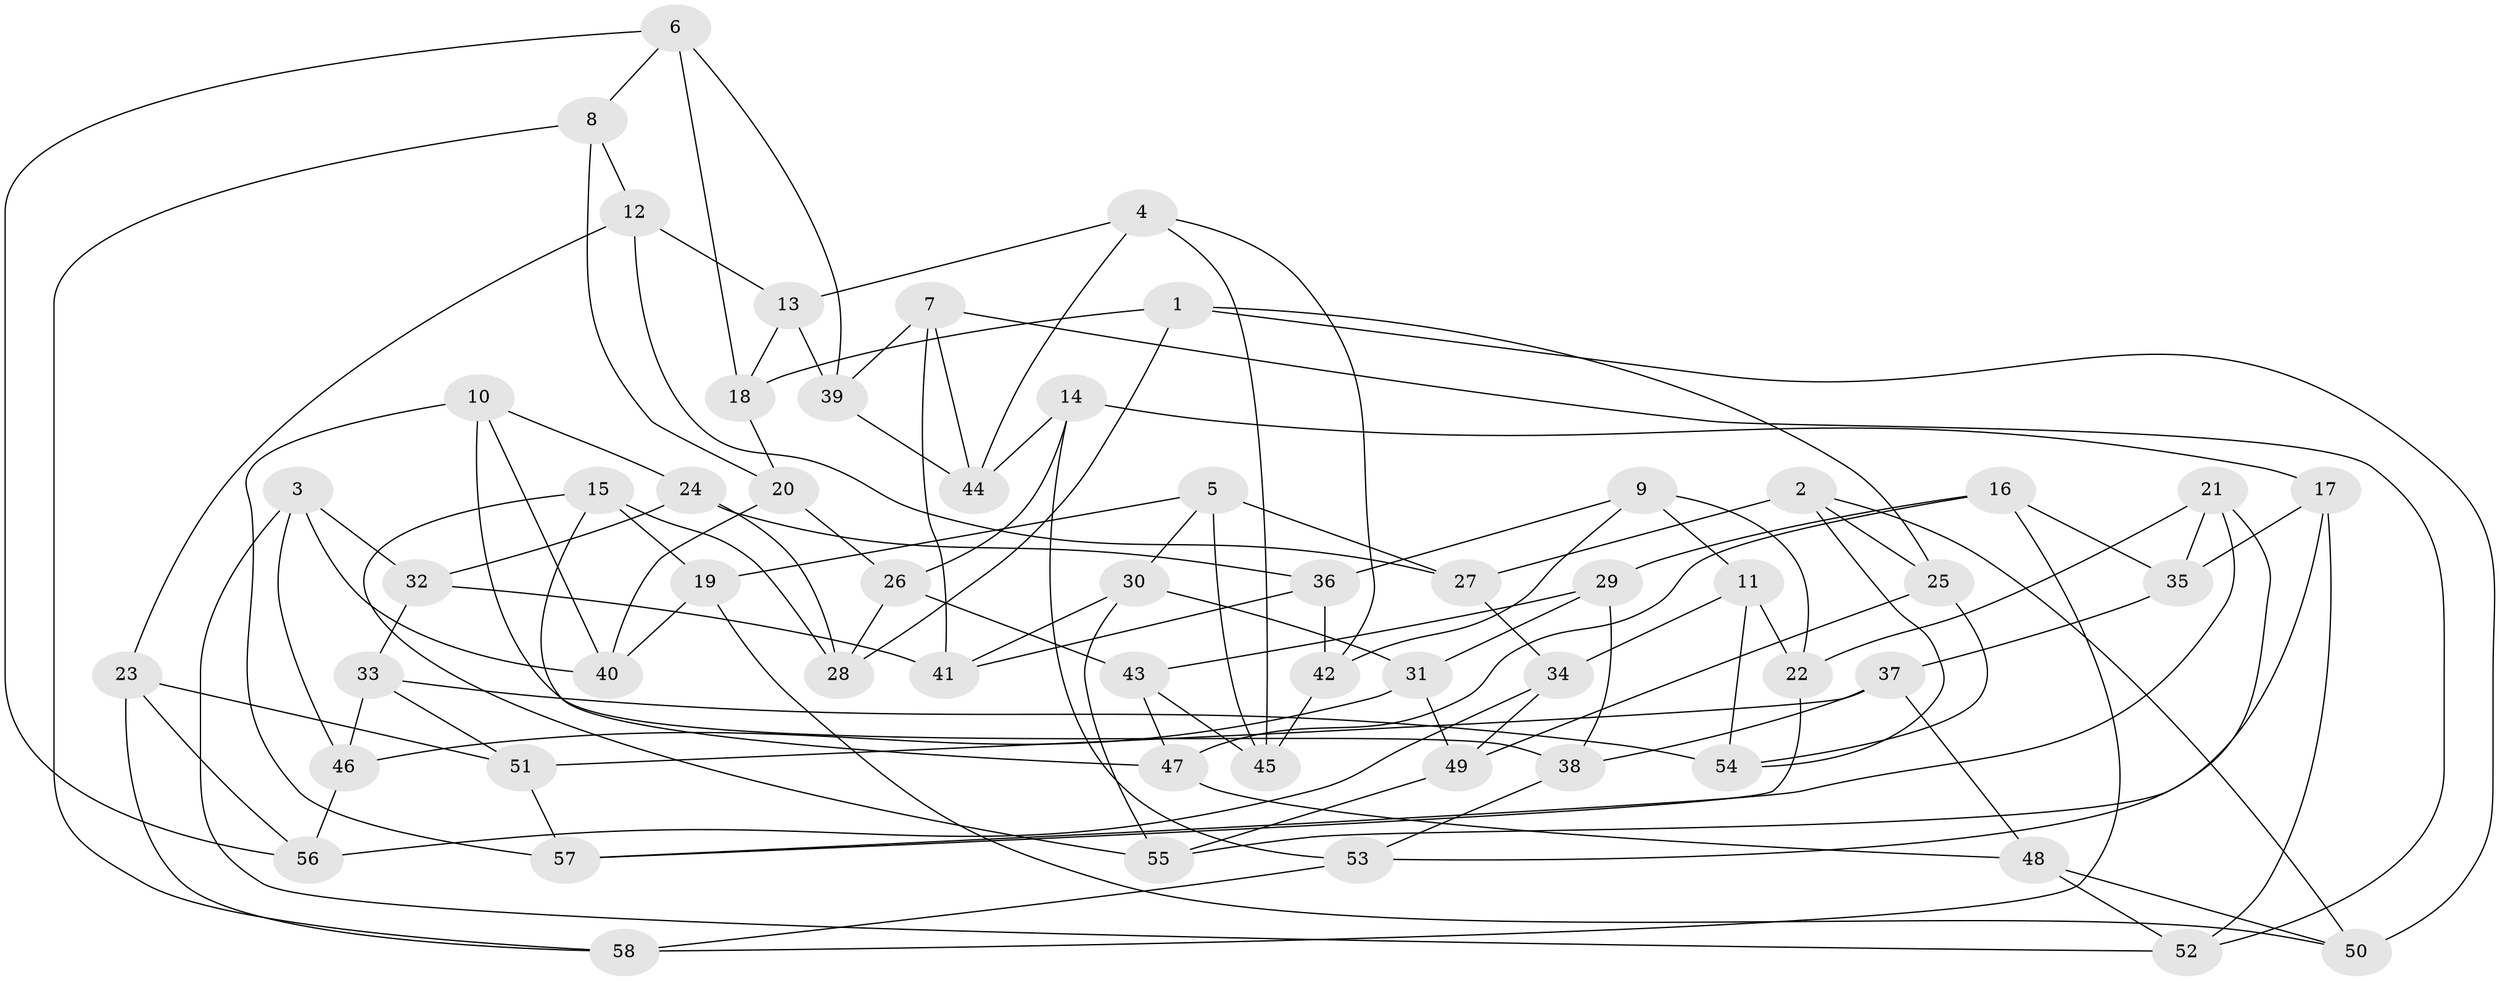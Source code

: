 // coarse degree distribution, {5: 0.2916666666666667, 4: 0.4166666666666667, 6: 0.16666666666666666, 7: 0.125}
// Generated by graph-tools (version 1.1) at 2025/38/03/04/25 23:38:06]
// undirected, 58 vertices, 116 edges
graph export_dot {
  node [color=gray90,style=filled];
  1;
  2;
  3;
  4;
  5;
  6;
  7;
  8;
  9;
  10;
  11;
  12;
  13;
  14;
  15;
  16;
  17;
  18;
  19;
  20;
  21;
  22;
  23;
  24;
  25;
  26;
  27;
  28;
  29;
  30;
  31;
  32;
  33;
  34;
  35;
  36;
  37;
  38;
  39;
  40;
  41;
  42;
  43;
  44;
  45;
  46;
  47;
  48;
  49;
  50;
  51;
  52;
  53;
  54;
  55;
  56;
  57;
  58;
  1 -- 18;
  1 -- 25;
  1 -- 28;
  1 -- 50;
  2 -- 54;
  2 -- 25;
  2 -- 50;
  2 -- 27;
  3 -- 32;
  3 -- 46;
  3 -- 52;
  3 -- 40;
  4 -- 13;
  4 -- 44;
  4 -- 42;
  4 -- 45;
  5 -- 30;
  5 -- 45;
  5 -- 19;
  5 -- 27;
  6 -- 39;
  6 -- 8;
  6 -- 18;
  6 -- 56;
  7 -- 39;
  7 -- 44;
  7 -- 41;
  7 -- 52;
  8 -- 12;
  8 -- 58;
  8 -- 20;
  9 -- 22;
  9 -- 42;
  9 -- 36;
  9 -- 11;
  10 -- 57;
  10 -- 38;
  10 -- 40;
  10 -- 24;
  11 -- 54;
  11 -- 34;
  11 -- 22;
  12 -- 23;
  12 -- 27;
  12 -- 13;
  13 -- 18;
  13 -- 39;
  14 -- 53;
  14 -- 26;
  14 -- 44;
  14 -- 17;
  15 -- 47;
  15 -- 28;
  15 -- 19;
  15 -- 55;
  16 -- 35;
  16 -- 47;
  16 -- 58;
  16 -- 29;
  17 -- 52;
  17 -- 55;
  17 -- 35;
  18 -- 20;
  19 -- 50;
  19 -- 40;
  20 -- 26;
  20 -- 40;
  21 -- 22;
  21 -- 35;
  21 -- 57;
  21 -- 53;
  22 -- 57;
  23 -- 56;
  23 -- 51;
  23 -- 58;
  24 -- 28;
  24 -- 32;
  24 -- 36;
  25 -- 54;
  25 -- 49;
  26 -- 43;
  26 -- 28;
  27 -- 34;
  29 -- 43;
  29 -- 38;
  29 -- 31;
  30 -- 31;
  30 -- 55;
  30 -- 41;
  31 -- 49;
  31 -- 46;
  32 -- 33;
  32 -- 41;
  33 -- 51;
  33 -- 54;
  33 -- 46;
  34 -- 49;
  34 -- 56;
  35 -- 37;
  36 -- 41;
  36 -- 42;
  37 -- 48;
  37 -- 38;
  37 -- 51;
  38 -- 53;
  39 -- 44;
  42 -- 45;
  43 -- 45;
  43 -- 47;
  46 -- 56;
  47 -- 48;
  48 -- 50;
  48 -- 52;
  49 -- 55;
  51 -- 57;
  53 -- 58;
}

